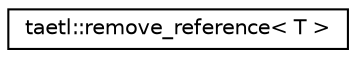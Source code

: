 digraph "Graphical Class Hierarchy"
{
  edge [fontname="Helvetica",fontsize="10",labelfontname="Helvetica",labelfontsize="10"];
  node [fontname="Helvetica",fontsize="10",shape=record];
  rankdir="LR";
  Node0 [label="taetl::remove_reference\< T \>",height=0.2,width=0.4,color="black", fillcolor="white", style="filled",URL="$structtaetl_1_1remove__reference.html"];
}
